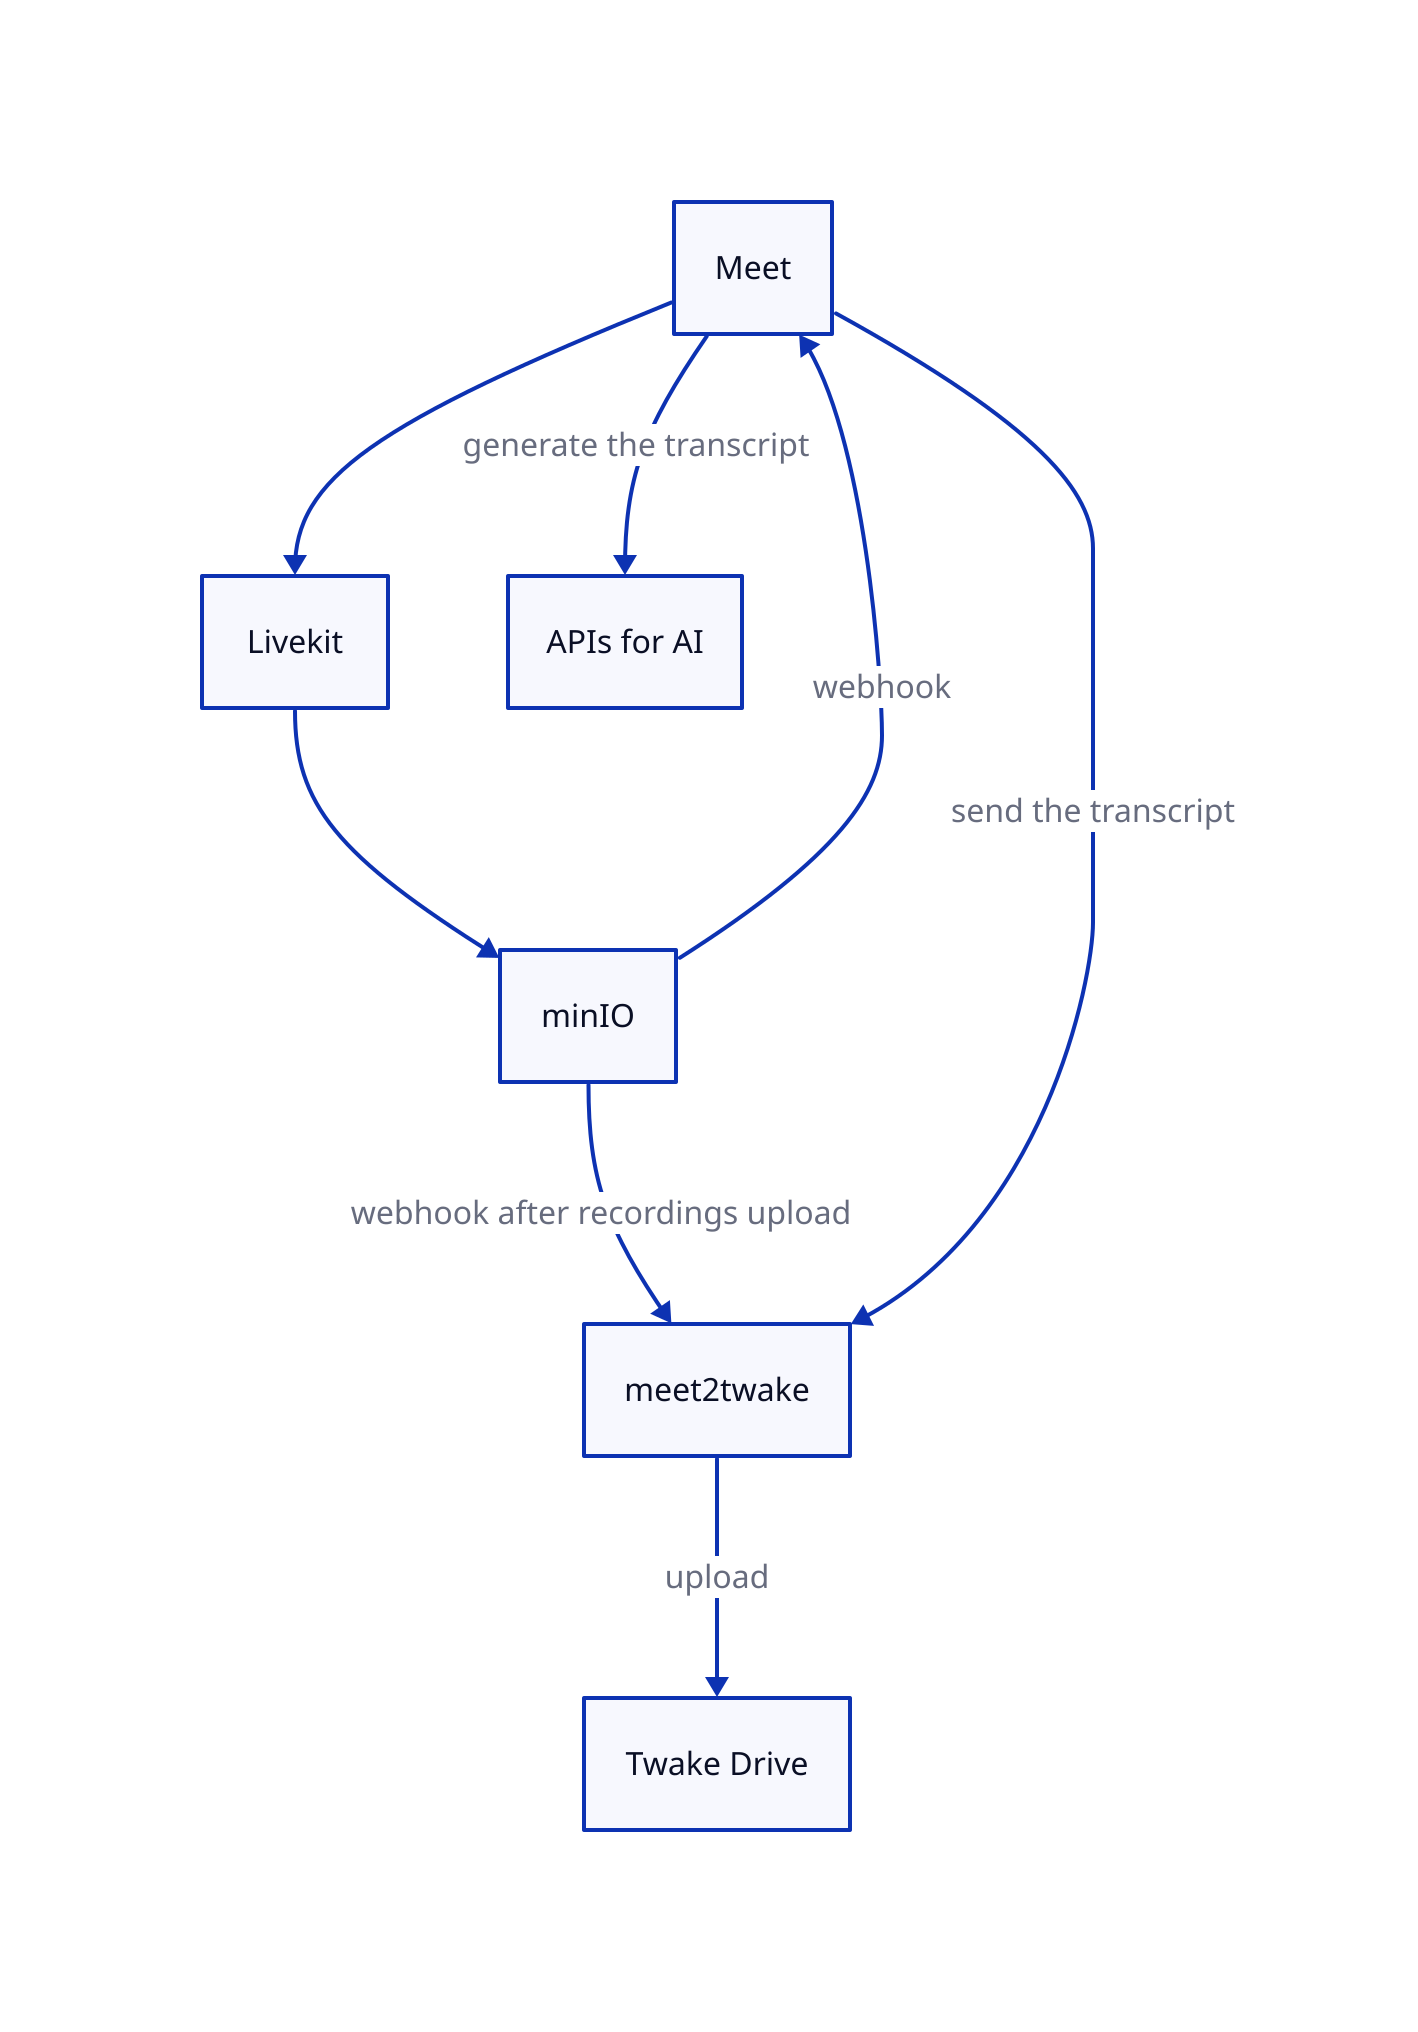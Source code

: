 # https://d2lang.com/

meet: {label: "Meet"}
livekit: {label: "Livekit"}
minio: {label: "minIO"}
meet2twake: {label: "meet2twake"}
tdrive: {label: "Twake Drive"}
ai: {label: "APIs for AI"}

meet -> livekit -> minio
minio -> meet2twake: webhook after recordings upload
meet2twake -> tdrive: upload
minio -> meet: webhook
meet -> meet2twake: send the transcript
meet -> ai: generate the transcript
